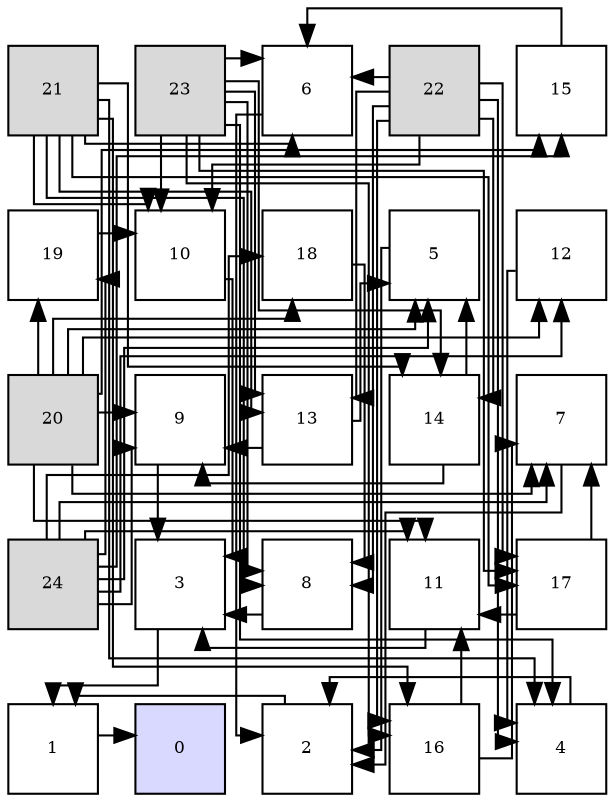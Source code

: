 digraph layout{
 rankdir=TB;
 splines=ortho;
 node [style=filled shape=square fixedsize=true width=0.6];
0[label="21", fontsize=8, fillcolor="#d9d9d9"];
1[label="23", fontsize=8, fillcolor="#d9d9d9"];
2[label="6", fontsize=8, fillcolor="#ffffff"];
3[label="22", fontsize=8, fillcolor="#d9d9d9"];
4[label="15", fontsize=8, fillcolor="#ffffff"];
5[label="19", fontsize=8, fillcolor="#ffffff"];
6[label="10", fontsize=8, fillcolor="#ffffff"];
7[label="18", fontsize=8, fillcolor="#ffffff"];
8[label="5", fontsize=8, fillcolor="#ffffff"];
9[label="12", fontsize=8, fillcolor="#ffffff"];
10[label="20", fontsize=8, fillcolor="#d9d9d9"];
11[label="9", fontsize=8, fillcolor="#ffffff"];
12[label="13", fontsize=8, fillcolor="#ffffff"];
13[label="14", fontsize=8, fillcolor="#ffffff"];
14[label="7", fontsize=8, fillcolor="#ffffff"];
15[label="24", fontsize=8, fillcolor="#d9d9d9"];
16[label="3", fontsize=8, fillcolor="#ffffff"];
17[label="8", fontsize=8, fillcolor="#ffffff"];
18[label="11", fontsize=8, fillcolor="#ffffff"];
19[label="17", fontsize=8, fillcolor="#ffffff"];
20[label="1", fontsize=8, fillcolor="#ffffff"];
21[label="0", fontsize=8, fillcolor="#d9d9ff"];
22[label="2", fontsize=8, fillcolor="#ffffff"];
23[label="16", fontsize=8, fillcolor="#ffffff"];
24[label="4", fontsize=8, fillcolor="#ffffff"];
edge [constraint=false, style=vis];20 -> 21;
22 -> 20;
16 -> 20;
24 -> 22;
8 -> 22;
2 -> 22;
14 -> 22;
17 -> 16;
11 -> 16;
6 -> 16;
18 -> 16;
9 -> 24;
0 -> 24;
3 -> 24;
1 -> 24;
12 -> 8;
13 -> 8;
10 -> 8;
15 -> 8;
4 -> 2;
0 -> 2;
3 -> 2;
1 -> 2;
23 -> 14;
19 -> 14;
10 -> 14;
15 -> 14;
7 -> 17;
0 -> 17;
3 -> 17;
1 -> 17;
12 -> 11;
13 -> 11;
10 -> 11;
15 -> 11;
5 -> 6;
0 -> 6;
3 -> 6;
1 -> 6;
23 -> 18;
19 -> 18;
10 -> 18;
15 -> 18;
10 -> 9;
15 -> 9;
0 -> 12;
3 -> 12;
1 -> 12;
0 -> 13;
3 -> 13;
1 -> 13;
10 -> 4;
15 -> 4;
0 -> 23;
3 -> 23;
1 -> 23;
0 -> 19;
3 -> 19;
1 -> 19;
10 -> 7;
15 -> 7;
10 -> 5;
15 -> 5;
edge [constraint=true, style=invis];
0 -> 5 -> 10 -> 15 -> 20;
1 -> 6 -> 11 -> 16 -> 21;
2 -> 7 -> 12 -> 17 -> 22;
3 -> 8 -> 13 -> 18 -> 23;
4 -> 9 -> 14 -> 19 -> 24;
rank = same {0 -> 1 -> 2 -> 3 -> 4};
rank = same {5 -> 6 -> 7 -> 8 -> 9};
rank = same {10 -> 11 -> 12 -> 13 -> 14};
rank = same {15 -> 16 -> 17 -> 18 -> 19};
rank = same {20 -> 21 -> 22 -> 23 -> 24};
}